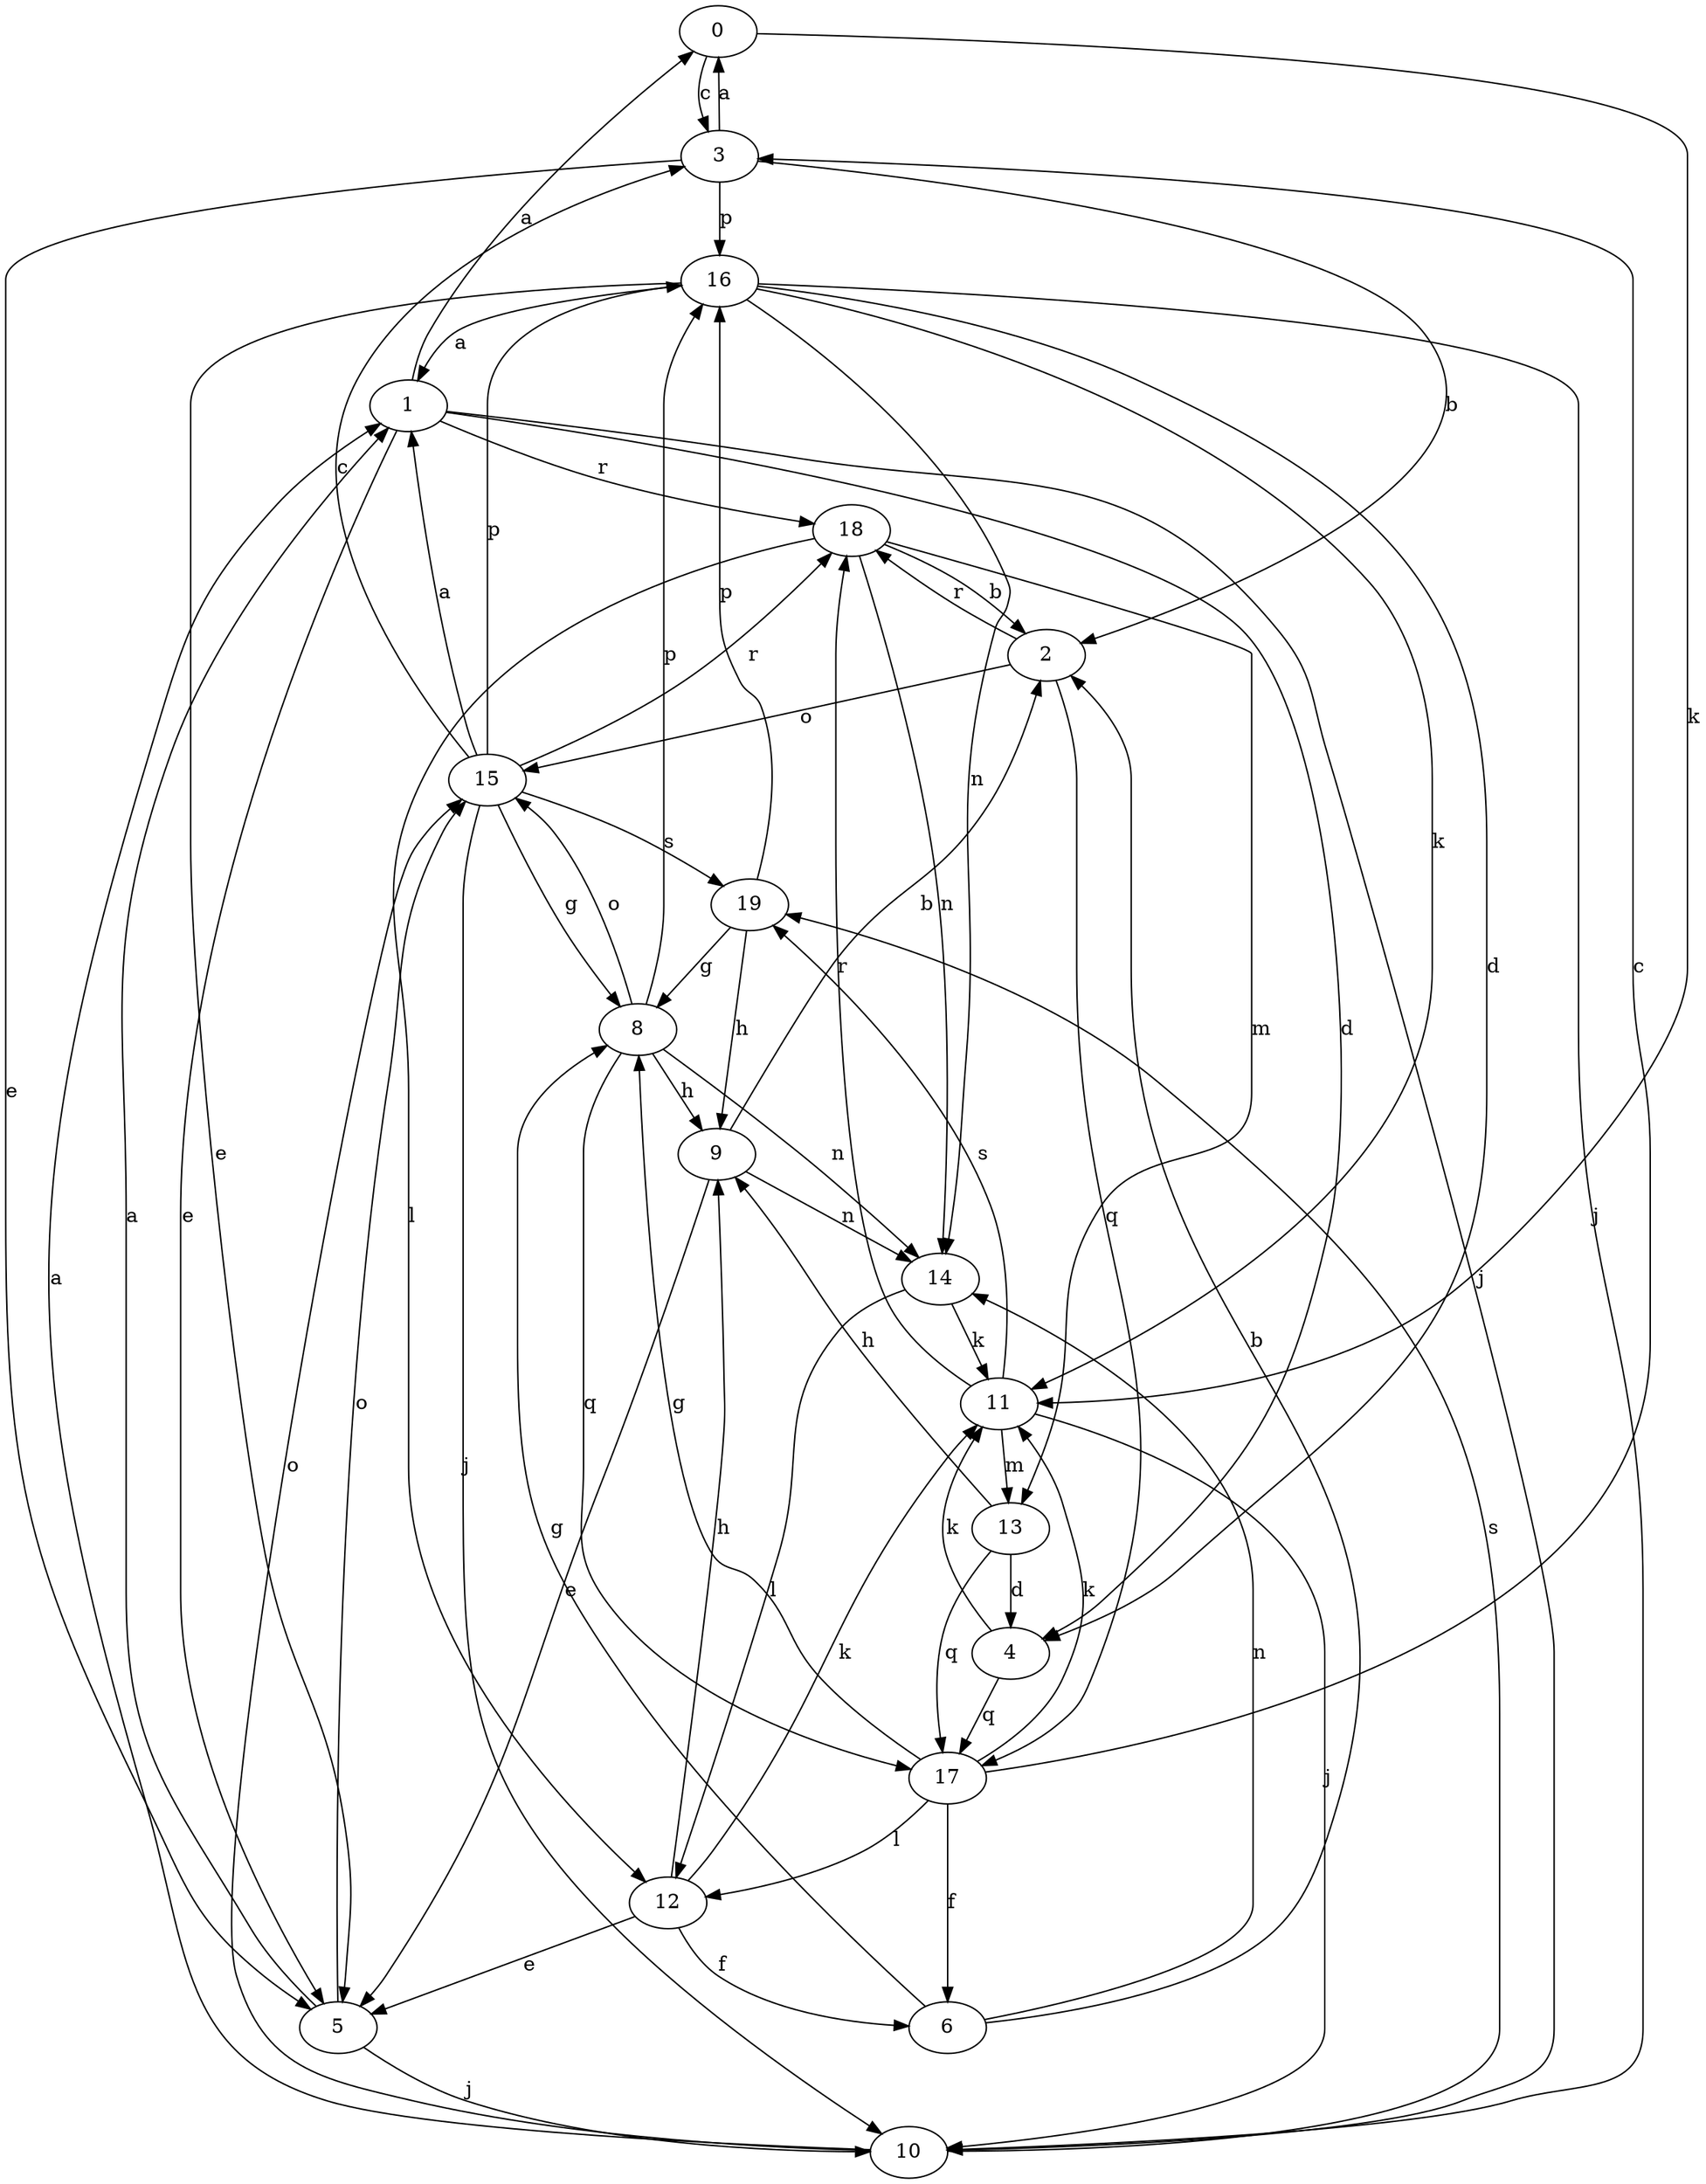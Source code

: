 strict digraph  {
0;
1;
2;
3;
4;
5;
6;
8;
9;
10;
11;
12;
13;
14;
15;
16;
17;
18;
19;
0 -> 3  [label=c];
0 -> 11  [label=k];
1 -> 0  [label=a];
1 -> 4  [label=d];
1 -> 5  [label=e];
1 -> 10  [label=j];
1 -> 18  [label=r];
2 -> 15  [label=o];
2 -> 17  [label=q];
2 -> 18  [label=r];
3 -> 0  [label=a];
3 -> 2  [label=b];
3 -> 5  [label=e];
3 -> 16  [label=p];
4 -> 11  [label=k];
4 -> 17  [label=q];
5 -> 1  [label=a];
5 -> 10  [label=j];
5 -> 15  [label=o];
6 -> 2  [label=b];
6 -> 8  [label=g];
6 -> 14  [label=n];
8 -> 9  [label=h];
8 -> 14  [label=n];
8 -> 15  [label=o];
8 -> 16  [label=p];
8 -> 17  [label=q];
9 -> 2  [label=b];
9 -> 5  [label=e];
9 -> 14  [label=n];
10 -> 1  [label=a];
10 -> 15  [label=o];
10 -> 19  [label=s];
11 -> 10  [label=j];
11 -> 13  [label=m];
11 -> 18  [label=r];
11 -> 19  [label=s];
12 -> 5  [label=e];
12 -> 6  [label=f];
12 -> 9  [label=h];
12 -> 11  [label=k];
13 -> 4  [label=d];
13 -> 9  [label=h];
13 -> 17  [label=q];
14 -> 11  [label=k];
14 -> 12  [label=l];
15 -> 1  [label=a];
15 -> 3  [label=c];
15 -> 8  [label=g];
15 -> 10  [label=j];
15 -> 16  [label=p];
15 -> 18  [label=r];
15 -> 19  [label=s];
16 -> 1  [label=a];
16 -> 4  [label=d];
16 -> 5  [label=e];
16 -> 10  [label=j];
16 -> 11  [label=k];
16 -> 14  [label=n];
17 -> 3  [label=c];
17 -> 6  [label=f];
17 -> 8  [label=g];
17 -> 11  [label=k];
17 -> 12  [label=l];
18 -> 2  [label=b];
18 -> 12  [label=l];
18 -> 13  [label=m];
18 -> 14  [label=n];
19 -> 8  [label=g];
19 -> 9  [label=h];
19 -> 16  [label=p];
}
